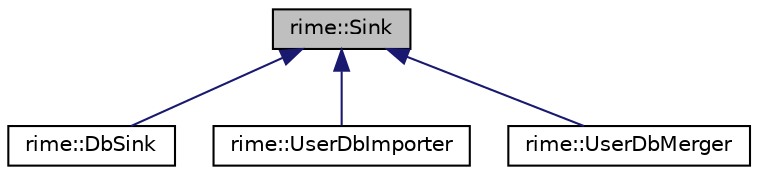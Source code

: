 digraph "rime::Sink"
{
  edge [fontname="Helvetica",fontsize="10",labelfontname="Helvetica",labelfontsize="10"];
  node [fontname="Helvetica",fontsize="10",shape=record];
  Node1 [label="rime::Sink",height=0.2,width=0.4,color="black", fillcolor="grey75", style="filled" fontcolor="black"];
  Node1 -> Node2 [dir="back",color="midnightblue",fontsize="10",style="solid",fontname="Helvetica"];
  Node2 [label="rime::DbSink",height=0.2,width=0.4,color="black", fillcolor="white", style="filled",URL="$a00047.html"];
  Node1 -> Node3 [dir="back",color="midnightblue",fontsize="10",style="solid",fontname="Helvetica"];
  Node3 [label="rime::UserDbImporter",height=0.2,width=0.4,color="black", fillcolor="white", style="filled",URL="$a00237.html"];
  Node1 -> Node4 [dir="back",color="midnightblue",fontsize="10",style="solid",fontname="Helvetica"];
  Node4 [label="rime::UserDbMerger",height=0.2,width=0.4,color="black", fillcolor="white", style="filled",URL="$a00238.html"];
}
